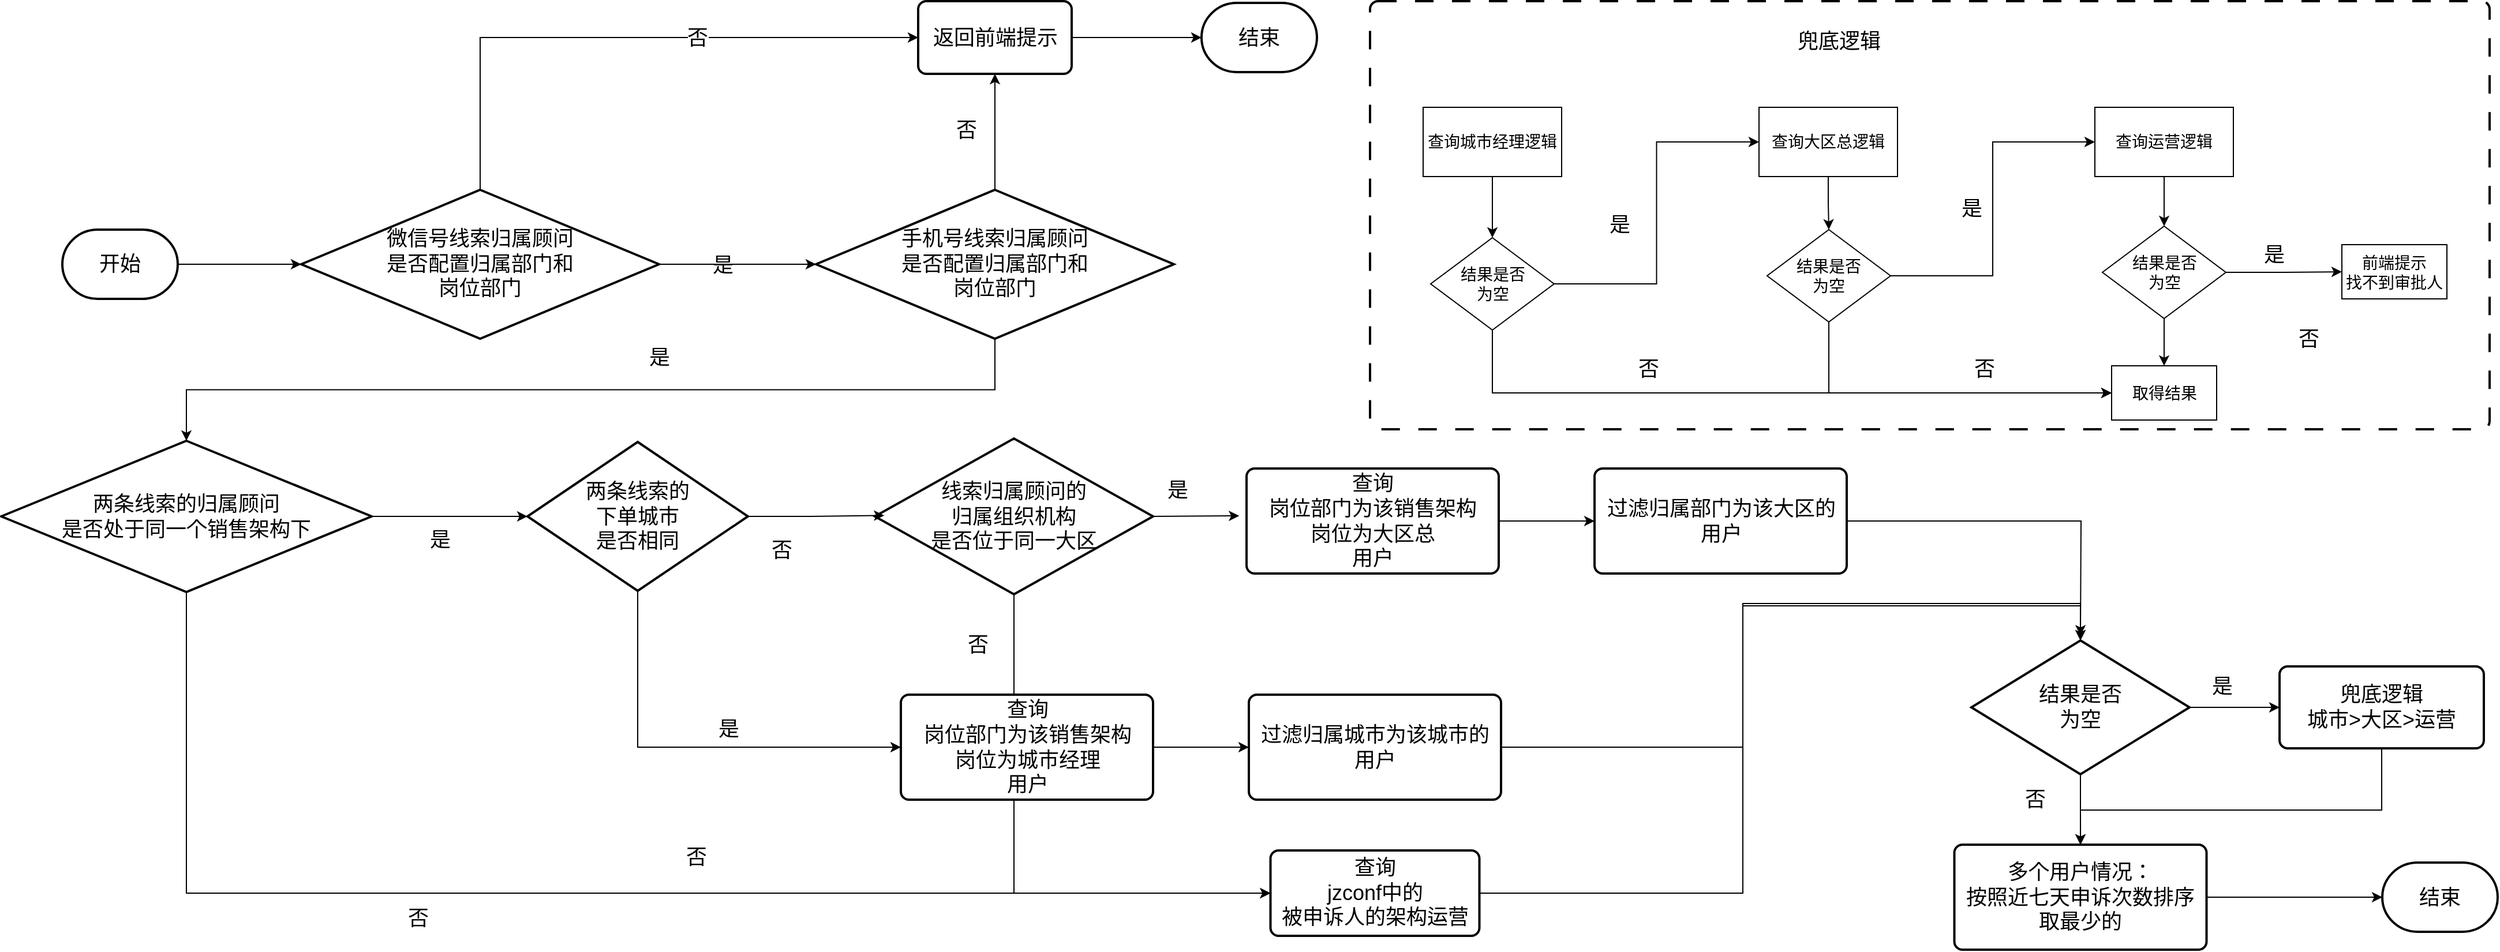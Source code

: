 <mxfile version="23.0.2" type="github">
  <diagram name="第 1 页" id="Ma1pfx0zfzfNGR8eNgrs">
    <mxGraphModel dx="1257" dy="669" grid="0" gridSize="10" guides="1" tooltips="1" connect="1" arrows="1" fold="1" page="1" pageScale="1" pageWidth="1100" pageHeight="850" math="0" shadow="0">
      <root>
        <mxCell id="0" />
        <mxCell id="1" parent="0" />
        <mxCell id="Ss3TiGOHijLyCwEhcwg3-46" style="edgeStyle=orthogonalEdgeStyle;rounded=0;orthogonalLoop=1;jettySize=auto;html=1;exitX=0.5;exitY=1;exitDx=0;exitDy=0;exitPerimeter=0;entryX=0;entryY=0.5;entryDx=0;entryDy=0;" edge="1" parent="1" source="Ss3TiGOHijLyCwEhcwg3-24" target="Ss3TiGOHijLyCwEhcwg3-36">
          <mxGeometry relative="1" as="geometry">
            <Array as="points">
              <mxPoint x="918" y="787" />
            </Array>
          </mxGeometry>
        </mxCell>
        <mxCell id="Ss3TiGOHijLyCwEhcwg3-1" value="&lt;font style=&quot;font-size: 18px;&quot;&gt;开始&lt;/font&gt;" style="strokeWidth=2;html=1;shape=mxgraph.flowchart.terminator;whiteSpace=wrap;" vertex="1" parent="1">
          <mxGeometry x="94" y="212" width="100" height="60" as="geometry" />
        </mxCell>
        <mxCell id="Ss3TiGOHijLyCwEhcwg3-9" style="edgeStyle=orthogonalEdgeStyle;rounded=0;orthogonalLoop=1;jettySize=auto;html=1;exitX=0.5;exitY=0;exitDx=0;exitDy=0;exitPerimeter=0;entryX=0;entryY=0.5;entryDx=0;entryDy=0;" edge="1" parent="1" source="Ss3TiGOHijLyCwEhcwg3-2" target="Ss3TiGOHijLyCwEhcwg3-8">
          <mxGeometry relative="1" as="geometry" />
        </mxCell>
        <mxCell id="Ss3TiGOHijLyCwEhcwg3-12" value="&lt;font style=&quot;font-size: 18px;&quot;&gt;是&lt;/font&gt;" style="edgeLabel;html=1;align=center;verticalAlign=middle;resizable=0;points=[];" vertex="1" connectable="0" parent="Ss3TiGOHijLyCwEhcwg3-9">
          <mxGeometry x="0.107" y="-5" relative="1" as="geometry">
            <mxPoint x="59" y="192" as="offset" />
          </mxGeometry>
        </mxCell>
        <mxCell id="Ss3TiGOHijLyCwEhcwg3-2" value="&lt;font style=&quot;font-size: 18px;&quot;&gt;微信号线索归属顾问&lt;br&gt;是否配置归属部门和&lt;br&gt;岗位部门&lt;/font&gt;" style="strokeWidth=2;html=1;shape=mxgraph.flowchart.decision;whiteSpace=wrap;" vertex="1" parent="1">
          <mxGeometry x="301" y="177.5" width="310" height="129" as="geometry" />
        </mxCell>
        <mxCell id="Ss3TiGOHijLyCwEhcwg3-14" style="edgeStyle=orthogonalEdgeStyle;rounded=0;orthogonalLoop=1;jettySize=auto;html=1;exitX=0.5;exitY=0;exitDx=0;exitDy=0;exitPerimeter=0;entryX=0.5;entryY=1;entryDx=0;entryDy=0;" edge="1" parent="1" source="Ss3TiGOHijLyCwEhcwg3-3" target="Ss3TiGOHijLyCwEhcwg3-8">
          <mxGeometry relative="1" as="geometry" />
        </mxCell>
        <mxCell id="Ss3TiGOHijLyCwEhcwg3-15" value="&lt;font style=&quot;font-size: 18px;&quot;&gt;是&lt;/font&gt;" style="edgeLabel;html=1;align=center;verticalAlign=middle;resizable=0;points=[];" vertex="1" connectable="0" parent="Ss3TiGOHijLyCwEhcwg3-14">
          <mxGeometry x="0.144" y="-1" relative="1" as="geometry">
            <mxPoint x="-292" y="203" as="offset" />
          </mxGeometry>
        </mxCell>
        <mxCell id="Ss3TiGOHijLyCwEhcwg3-21" style="edgeStyle=orthogonalEdgeStyle;rounded=0;orthogonalLoop=1;jettySize=auto;html=1;exitX=0.5;exitY=1;exitDx=0;exitDy=0;exitPerimeter=0;" edge="1" parent="1" source="Ss3TiGOHijLyCwEhcwg3-3" target="Ss3TiGOHijLyCwEhcwg3-20">
          <mxGeometry relative="1" as="geometry" />
        </mxCell>
        <mxCell id="Ss3TiGOHijLyCwEhcwg3-3" value="&lt;font style=&quot;font-size: 18px;&quot;&gt;手机号线索归属顾问&lt;br&gt;是否配置归属部门和&lt;br&gt;岗位部门&lt;/font&gt;" style="strokeWidth=2;html=1;shape=mxgraph.flowchart.decision;whiteSpace=wrap;" vertex="1" parent="1">
          <mxGeometry x="747" y="177.5" width="310" height="129" as="geometry" />
        </mxCell>
        <mxCell id="Ss3TiGOHijLyCwEhcwg3-4" style="edgeStyle=orthogonalEdgeStyle;rounded=0;orthogonalLoop=1;jettySize=auto;html=1;exitX=1;exitY=0.5;exitDx=0;exitDy=0;exitPerimeter=0;entryX=0;entryY=0.5;entryDx=0;entryDy=0;entryPerimeter=0;" edge="1" parent="1" source="Ss3TiGOHijLyCwEhcwg3-1" target="Ss3TiGOHijLyCwEhcwg3-2">
          <mxGeometry relative="1" as="geometry" />
        </mxCell>
        <mxCell id="Ss3TiGOHijLyCwEhcwg3-5" style="edgeStyle=orthogonalEdgeStyle;rounded=0;orthogonalLoop=1;jettySize=auto;html=1;exitX=1;exitY=0.5;exitDx=0;exitDy=0;exitPerimeter=0;entryX=0;entryY=0.5;entryDx=0;entryDy=0;entryPerimeter=0;" edge="1" parent="1" source="Ss3TiGOHijLyCwEhcwg3-2" target="Ss3TiGOHijLyCwEhcwg3-3">
          <mxGeometry relative="1" as="geometry" />
        </mxCell>
        <mxCell id="Ss3TiGOHijLyCwEhcwg3-7" value="&lt;span style=&quot;font-size: 18px;&quot;&gt;否&lt;/span&gt;" style="edgeLabel;html=1;align=center;verticalAlign=middle;resizable=0;points=[];" vertex="1" connectable="0" parent="Ss3TiGOHijLyCwEhcwg3-5">
          <mxGeometry x="0.101" y="-2" relative="1" as="geometry">
            <mxPoint x="-42" y="-198" as="offset" />
          </mxGeometry>
        </mxCell>
        <mxCell id="Ss3TiGOHijLyCwEhcwg3-19" style="edgeStyle=orthogonalEdgeStyle;rounded=0;orthogonalLoop=1;jettySize=auto;html=1;exitX=1;exitY=0.5;exitDx=0;exitDy=0;" edge="1" parent="1" source="Ss3TiGOHijLyCwEhcwg3-8" target="Ss3TiGOHijLyCwEhcwg3-18">
          <mxGeometry relative="1" as="geometry" />
        </mxCell>
        <mxCell id="Ss3TiGOHijLyCwEhcwg3-8" value="&lt;font style=&quot;font-size: 18px;&quot;&gt;返回前端提示&lt;/font&gt;" style="rounded=1;whiteSpace=wrap;html=1;absoluteArcSize=1;arcSize=14;strokeWidth=2;" vertex="1" parent="1">
          <mxGeometry x="835.5" y="14" width="133" height="63" as="geometry" />
        </mxCell>
        <mxCell id="Ss3TiGOHijLyCwEhcwg3-17" value="&lt;span style=&quot;font-size: 18px;&quot;&gt;否&lt;/span&gt;" style="edgeLabel;html=1;align=center;verticalAlign=middle;resizable=0;points=[];" vertex="1" connectable="0" parent="1">
          <mxGeometry x="681" y="66" as="geometry">
            <mxPoint x="196" y="60" as="offset" />
          </mxGeometry>
        </mxCell>
        <mxCell id="Ss3TiGOHijLyCwEhcwg3-18" value="&lt;font style=&quot;font-size: 18px;&quot;&gt;结束&lt;/font&gt;" style="strokeWidth=2;html=1;shape=mxgraph.flowchart.terminator;whiteSpace=wrap;" vertex="1" parent="1">
          <mxGeometry x="1081" y="15.5" width="100" height="60" as="geometry" />
        </mxCell>
        <mxCell id="Ss3TiGOHijLyCwEhcwg3-37" style="edgeStyle=orthogonalEdgeStyle;rounded=0;orthogonalLoop=1;jettySize=auto;html=1;exitX=0.5;exitY=1;exitDx=0;exitDy=0;exitPerimeter=0;entryX=0;entryY=0.5;entryDx=0;entryDy=0;" edge="1" parent="1" source="Ss3TiGOHijLyCwEhcwg3-20" target="Ss3TiGOHijLyCwEhcwg3-36">
          <mxGeometry relative="1" as="geometry" />
        </mxCell>
        <mxCell id="Ss3TiGOHijLyCwEhcwg3-20" value="&lt;font style=&quot;font-size: 18px;&quot;&gt;两条线索的归属顾问&lt;br&gt;是否处于同一个销售架构下&lt;/font&gt;" style="strokeWidth=2;html=1;shape=mxgraph.flowchart.decision;whiteSpace=wrap;" vertex="1" parent="1">
          <mxGeometry x="41" y="395" width="321" height="131" as="geometry" />
        </mxCell>
        <mxCell id="Ss3TiGOHijLyCwEhcwg3-40" style="edgeStyle=orthogonalEdgeStyle;rounded=0;orthogonalLoop=1;jettySize=auto;html=1;exitX=0.5;exitY=1;exitDx=0;exitDy=0;exitPerimeter=0;entryX=0;entryY=0.5;entryDx=0;entryDy=0;" edge="1" parent="1" source="Ss3TiGOHijLyCwEhcwg3-22" target="Ss3TiGOHijLyCwEhcwg3-38">
          <mxGeometry relative="1" as="geometry" />
        </mxCell>
        <mxCell id="Ss3TiGOHijLyCwEhcwg3-22" value="&lt;font style=&quot;font-size: 18px;&quot;&gt;两条线索的&lt;br&gt;下单城市&lt;br&gt;是否相同&lt;/font&gt;" style="strokeWidth=2;html=1;shape=mxgraph.flowchart.decision;whiteSpace=wrap;" vertex="1" parent="1">
          <mxGeometry x="497" y="396" width="191" height="129" as="geometry" />
        </mxCell>
        <mxCell id="Ss3TiGOHijLyCwEhcwg3-45" style="edgeStyle=orthogonalEdgeStyle;rounded=0;orthogonalLoop=1;jettySize=auto;html=1;exitX=1;exitY=0.5;exitDx=0;exitDy=0;exitPerimeter=0;" edge="1" parent="1" source="Ss3TiGOHijLyCwEhcwg3-24">
          <mxGeometry relative="1" as="geometry">
            <mxPoint x="1113.667" y="460" as="targetPoint" />
          </mxGeometry>
        </mxCell>
        <mxCell id="Ss3TiGOHijLyCwEhcwg3-24" value="&lt;font style=&quot;font-size: 18px;&quot;&gt;线索归属顾问的&lt;br&gt;归属组织机构&lt;br&gt;是否位于同一大区&lt;/font&gt;" style="strokeWidth=2;html=1;shape=mxgraph.flowchart.decision;whiteSpace=wrap;" vertex="1" parent="1">
          <mxGeometry x="798" y="393" width="241" height="135" as="geometry" />
        </mxCell>
        <mxCell id="Ss3TiGOHijLyCwEhcwg3-25" style="edgeStyle=orthogonalEdgeStyle;rounded=0;orthogonalLoop=1;jettySize=auto;html=1;exitX=1;exitY=0.5;exitDx=0;exitDy=0;exitPerimeter=0;entryX=0;entryY=0.5;entryDx=0;entryDy=0;entryPerimeter=0;" edge="1" parent="1" source="Ss3TiGOHijLyCwEhcwg3-20" target="Ss3TiGOHijLyCwEhcwg3-22">
          <mxGeometry relative="1" as="geometry" />
        </mxCell>
        <mxCell id="Ss3TiGOHijLyCwEhcwg3-27" value="&lt;font style=&quot;font-size: 18px;&quot;&gt;是&lt;/font&gt;" style="edgeLabel;html=1;align=center;verticalAlign=middle;resizable=0;points=[];" vertex="1" connectable="0" parent="Ss3TiGOHijLyCwEhcwg3-25">
          <mxGeometry x="-0.22" relative="1" as="geometry">
            <mxPoint x="6" y="20" as="offset" />
          </mxGeometry>
        </mxCell>
        <mxCell id="Ss3TiGOHijLyCwEhcwg3-26" style="edgeStyle=orthogonalEdgeStyle;rounded=0;orthogonalLoop=1;jettySize=auto;html=1;exitX=1;exitY=0.5;exitDx=0;exitDy=0;exitPerimeter=0;entryX=0.034;entryY=0.494;entryDx=0;entryDy=0;entryPerimeter=0;" edge="1" parent="1" source="Ss3TiGOHijLyCwEhcwg3-22" target="Ss3TiGOHijLyCwEhcwg3-24">
          <mxGeometry relative="1" as="geometry" />
        </mxCell>
        <mxCell id="Ss3TiGOHijLyCwEhcwg3-29" value="&lt;font style=&quot;font-size: 18px;&quot;&gt;否&lt;/font&gt;" style="edgeLabel;html=1;align=center;verticalAlign=middle;resizable=0;points=[];" vertex="1" connectable="0" parent="1">
          <mxGeometry x="717" y="490" as="geometry" />
        </mxCell>
        <mxCell id="Ss3TiGOHijLyCwEhcwg3-30" value="&lt;font style=&quot;font-size: 18px;&quot;&gt;是&lt;/font&gt;" style="edgeLabel;html=1;align=center;verticalAlign=middle;resizable=0;points=[];" vertex="1" connectable="0" parent="1">
          <mxGeometry x="531" y="510" as="geometry">
            <mxPoint x="140" y="135" as="offset" />
          </mxGeometry>
        </mxCell>
        <mxCell id="Ss3TiGOHijLyCwEhcwg3-31" value="&lt;font style=&quot;font-size: 18px;&quot;&gt;否&lt;/font&gt;" style="edgeLabel;html=1;align=center;verticalAlign=middle;resizable=0;points=[];" vertex="1" connectable="0" parent="1">
          <mxGeometry x="529" y="735" as="geometry">
            <mxPoint x="-127" y="74" as="offset" />
          </mxGeometry>
        </mxCell>
        <mxCell id="Ss3TiGOHijLyCwEhcwg3-33" value="&lt;font style=&quot;font-size: 18px;&quot;&gt;否&lt;/font&gt;" style="edgeLabel;html=1;align=center;verticalAlign=middle;resizable=0;points=[];" vertex="1" connectable="0" parent="1">
          <mxGeometry x="887" y="572" as="geometry" />
        </mxCell>
        <mxCell id="Ss3TiGOHijLyCwEhcwg3-34" value="&lt;font style=&quot;font-size: 18px;&quot;&gt;是&lt;/font&gt;" style="edgeLabel;html=1;align=center;verticalAlign=middle;resizable=0;points=[];" vertex="1" connectable="0" parent="1">
          <mxGeometry x="1031" y="587" as="geometry">
            <mxPoint x="29" y="-149" as="offset" />
          </mxGeometry>
        </mxCell>
        <mxCell id="Ss3TiGOHijLyCwEhcwg3-35" value="&lt;font style=&quot;font-size: 18px;&quot;&gt;否&lt;/font&gt;" style="edgeLabel;html=1;align=center;verticalAlign=middle;resizable=0;points=[];" vertex="1" connectable="0" parent="1">
          <mxGeometry x="643" y="756" as="geometry" />
        </mxCell>
        <mxCell id="Ss3TiGOHijLyCwEhcwg3-36" value="&lt;font style=&quot;font-size: 18px;&quot;&gt;查询&lt;br&gt;jzconf中的&lt;br&gt;被申诉人的架构运营&lt;br&gt;&lt;/font&gt;" style="rounded=1;whiteSpace=wrap;html=1;absoluteArcSize=1;arcSize=14;strokeWidth=2;" vertex="1" parent="1">
          <mxGeometry x="1140.75" y="750" width="181" height="74" as="geometry" />
        </mxCell>
        <mxCell id="Ss3TiGOHijLyCwEhcwg3-41" style="edgeStyle=orthogonalEdgeStyle;rounded=0;orthogonalLoop=1;jettySize=auto;html=1;exitX=1;exitY=0.5;exitDx=0;exitDy=0;" edge="1" parent="1" source="Ss3TiGOHijLyCwEhcwg3-38" target="Ss3TiGOHijLyCwEhcwg3-39">
          <mxGeometry relative="1" as="geometry" />
        </mxCell>
        <mxCell id="Ss3TiGOHijLyCwEhcwg3-38" value="&lt;font style=&quot;font-size: 18px;&quot;&gt;查询&lt;br&gt;岗位部门为该销售架构&lt;br&gt;岗位为城市经理&lt;br&gt;用户&lt;br&gt;&lt;/font&gt;" style="rounded=1;whiteSpace=wrap;html=1;absoluteArcSize=1;arcSize=14;strokeWidth=2;" vertex="1" parent="1">
          <mxGeometry x="820.5" y="615" width="218.5" height="91" as="geometry" />
        </mxCell>
        <mxCell id="Ss3TiGOHijLyCwEhcwg3-39" value="&lt;font style=&quot;font-size: 18px;&quot;&gt;过滤归属城市为该城市的&lt;br&gt;用户&lt;br&gt;&lt;/font&gt;" style="rounded=1;whiteSpace=wrap;html=1;absoluteArcSize=1;arcSize=14;strokeWidth=2;" vertex="1" parent="1">
          <mxGeometry x="1122" y="615" width="218.5" height="91" as="geometry" />
        </mxCell>
        <mxCell id="Ss3TiGOHijLyCwEhcwg3-42" style="edgeStyle=orthogonalEdgeStyle;rounded=0;orthogonalLoop=1;jettySize=auto;html=1;exitX=1;exitY=0.5;exitDx=0;exitDy=0;" edge="1" parent="1" source="Ss3TiGOHijLyCwEhcwg3-43" target="Ss3TiGOHijLyCwEhcwg3-44">
          <mxGeometry relative="1" as="geometry" />
        </mxCell>
        <mxCell id="Ss3TiGOHijLyCwEhcwg3-43" value="&lt;font style=&quot;font-size: 18px;&quot;&gt;查询&lt;br&gt;岗位部门为该销售架构&lt;br&gt;岗位为大区总&lt;br&gt;用户&lt;br&gt;&lt;/font&gt;" style="rounded=1;whiteSpace=wrap;html=1;absoluteArcSize=1;arcSize=14;strokeWidth=2;" vertex="1" parent="1">
          <mxGeometry x="1120" y="419" width="218.5" height="91" as="geometry" />
        </mxCell>
        <mxCell id="Ss3TiGOHijLyCwEhcwg3-49" style="edgeStyle=orthogonalEdgeStyle;rounded=0;orthogonalLoop=1;jettySize=auto;html=1;exitX=1;exitY=0.5;exitDx=0;exitDy=0;" edge="1" parent="1" source="Ss3TiGOHijLyCwEhcwg3-44">
          <mxGeometry relative="1" as="geometry">
            <mxPoint x="1842.5" y="563.75" as="targetPoint" />
          </mxGeometry>
        </mxCell>
        <mxCell id="Ss3TiGOHijLyCwEhcwg3-44" value="&lt;font style=&quot;font-size: 18px;&quot;&gt;过滤归属部门为该大区的&lt;br&gt;用户&lt;br&gt;&lt;/font&gt;" style="rounded=1;whiteSpace=wrap;html=1;absoluteArcSize=1;arcSize=14;strokeWidth=2;" vertex="1" parent="1">
          <mxGeometry x="1421.5" y="419" width="218.5" height="91" as="geometry" />
        </mxCell>
        <mxCell id="Ss3TiGOHijLyCwEhcwg3-52" style="edgeStyle=orthogonalEdgeStyle;rounded=0;orthogonalLoop=1;jettySize=auto;html=1;exitX=0.5;exitY=1;exitDx=0;exitDy=0;exitPerimeter=0;" edge="1" parent="1" source="Ss3TiGOHijLyCwEhcwg3-47" target="Ss3TiGOHijLyCwEhcwg3-51">
          <mxGeometry relative="1" as="geometry" />
        </mxCell>
        <mxCell id="Ss3TiGOHijLyCwEhcwg3-58" style="edgeStyle=orthogonalEdgeStyle;rounded=0;orthogonalLoop=1;jettySize=auto;html=1;exitX=1;exitY=0.5;exitDx=0;exitDy=0;exitPerimeter=0;" edge="1" parent="1" source="Ss3TiGOHijLyCwEhcwg3-47" target="Ss3TiGOHijLyCwEhcwg3-57">
          <mxGeometry relative="1" as="geometry" />
        </mxCell>
        <mxCell id="Ss3TiGOHijLyCwEhcwg3-47" value="&lt;font style=&quot;font-size: 18px;&quot;&gt;结果是否&lt;br&gt;为空&lt;/font&gt;" style="strokeWidth=2;html=1;shape=mxgraph.flowchart.decision;whiteSpace=wrap;" vertex="1" parent="1">
          <mxGeometry x="1748" y="568" width="189" height="116" as="geometry" />
        </mxCell>
        <mxCell id="Ss3TiGOHijLyCwEhcwg3-48" style="edgeStyle=orthogonalEdgeStyle;rounded=0;orthogonalLoop=1;jettySize=auto;html=1;exitX=1;exitY=0.5;exitDx=0;exitDy=0;entryX=0.5;entryY=0;entryDx=0;entryDy=0;entryPerimeter=0;" edge="1" parent="1" source="Ss3TiGOHijLyCwEhcwg3-39" target="Ss3TiGOHijLyCwEhcwg3-47">
          <mxGeometry relative="1" as="geometry">
            <Array as="points">
              <mxPoint x="1550" y="661" />
              <mxPoint x="1550" y="538" />
              <mxPoint x="1843" y="538" />
            </Array>
          </mxGeometry>
        </mxCell>
        <mxCell id="Ss3TiGOHijLyCwEhcwg3-50" style="edgeStyle=orthogonalEdgeStyle;rounded=0;orthogonalLoop=1;jettySize=auto;html=1;exitX=1;exitY=0.5;exitDx=0;exitDy=0;entryX=0.5;entryY=0;entryDx=0;entryDy=0;entryPerimeter=0;" edge="1" parent="1" source="Ss3TiGOHijLyCwEhcwg3-36" target="Ss3TiGOHijLyCwEhcwg3-47">
          <mxGeometry relative="1" as="geometry">
            <Array as="points">
              <mxPoint x="1550" y="787" />
              <mxPoint x="1550" y="536" />
              <mxPoint x="1843" y="536" />
            </Array>
          </mxGeometry>
        </mxCell>
        <mxCell id="Ss3TiGOHijLyCwEhcwg3-56" style="edgeStyle=orthogonalEdgeStyle;rounded=0;orthogonalLoop=1;jettySize=auto;html=1;exitX=1;exitY=0.5;exitDx=0;exitDy=0;" edge="1" parent="1" source="Ss3TiGOHijLyCwEhcwg3-51" target="Ss3TiGOHijLyCwEhcwg3-55">
          <mxGeometry relative="1" as="geometry" />
        </mxCell>
        <mxCell id="Ss3TiGOHijLyCwEhcwg3-51" value="&lt;font style=&quot;font-size: 18px;&quot;&gt;多个用户情况：&lt;br&gt;按照近七天申诉次数排序&lt;br&gt;取最少的&lt;br&gt;&lt;/font&gt;" style="rounded=1;whiteSpace=wrap;html=1;absoluteArcSize=1;arcSize=14;strokeWidth=2;" vertex="1" parent="1">
          <mxGeometry x="1733.25" y="745" width="218.5" height="91" as="geometry" />
        </mxCell>
        <mxCell id="Ss3TiGOHijLyCwEhcwg3-53" value="&lt;font style=&quot;font-size: 18px;&quot;&gt;否&lt;/font&gt;" style="edgeLabel;html=1;align=center;verticalAlign=middle;resizable=0;points=[];" vertex="1" connectable="0" parent="1">
          <mxGeometry x="897" y="582" as="geometry">
            <mxPoint x="906" y="124" as="offset" />
          </mxGeometry>
        </mxCell>
        <mxCell id="Ss3TiGOHijLyCwEhcwg3-55" value="&lt;font style=&quot;font-size: 18px;&quot;&gt;结束&lt;/font&gt;" style="strokeWidth=2;html=1;shape=mxgraph.flowchart.terminator;whiteSpace=wrap;" vertex="1" parent="1">
          <mxGeometry x="2104" y="760.5" width="100" height="60" as="geometry" />
        </mxCell>
        <mxCell id="Ss3TiGOHijLyCwEhcwg3-59" style="edgeStyle=orthogonalEdgeStyle;rounded=0;orthogonalLoop=1;jettySize=auto;html=1;exitX=0.5;exitY=1;exitDx=0;exitDy=0;entryX=0.5;entryY=0;entryDx=0;entryDy=0;" edge="1" parent="1" source="Ss3TiGOHijLyCwEhcwg3-57" target="Ss3TiGOHijLyCwEhcwg3-51">
          <mxGeometry relative="1" as="geometry">
            <Array as="points">
              <mxPoint x="2104" y="715" />
              <mxPoint x="1842" y="715" />
            </Array>
          </mxGeometry>
        </mxCell>
        <mxCell id="Ss3TiGOHijLyCwEhcwg3-57" value="&lt;font style=&quot;font-size: 18px;&quot;&gt;兜底逻辑&lt;br&gt;城市&amp;gt;大区&amp;gt;运营&lt;br&gt;&lt;/font&gt;" style="rounded=1;whiteSpace=wrap;html=1;absoluteArcSize=1;arcSize=14;strokeWidth=2;" vertex="1" parent="1">
          <mxGeometry x="2015" y="590.5" width="177" height="71" as="geometry" />
        </mxCell>
        <mxCell id="Ss3TiGOHijLyCwEhcwg3-60" value="&lt;font style=&quot;font-size: 18px;&quot;&gt;是&lt;/font&gt;" style="edgeLabel;html=1;align=center;verticalAlign=middle;resizable=0;points=[];" vertex="1" connectable="0" parent="1">
          <mxGeometry x="1825" y="473" as="geometry">
            <mxPoint x="140" y="135" as="offset" />
          </mxGeometry>
        </mxCell>
        <mxCell id="Ss3TiGOHijLyCwEhcwg3-61" value="" style="rounded=1;whiteSpace=wrap;html=1;absoluteArcSize=1;arcSize=14;strokeWidth=2;dashed=1;dashPattern=8 8;" vertex="1" parent="1">
          <mxGeometry x="1227" y="14" width="970" height="371" as="geometry" />
        </mxCell>
        <mxCell id="Ss3TiGOHijLyCwEhcwg3-62" value="&lt;font style=&quot;font-size: 18px;&quot;&gt;兜底逻辑&lt;/font&gt;" style="text;html=1;strokeColor=none;fillColor=none;align=center;verticalAlign=middle;whiteSpace=wrap;rounded=0;" vertex="1" parent="1">
          <mxGeometry x="1589" y="39" width="89" height="20" as="geometry" />
        </mxCell>
        <mxCell id="Ss3TiGOHijLyCwEhcwg3-77" style="edgeStyle=orthogonalEdgeStyle;rounded=0;orthogonalLoop=1;jettySize=auto;html=1;exitX=0.5;exitY=1;exitDx=0;exitDy=0;entryX=0.5;entryY=0;entryDx=0;entryDy=0;" edge="1" parent="1" source="Ss3TiGOHijLyCwEhcwg3-63" target="Ss3TiGOHijLyCwEhcwg3-72">
          <mxGeometry relative="1" as="geometry" />
        </mxCell>
        <mxCell id="Ss3TiGOHijLyCwEhcwg3-63" value="&lt;font style=&quot;font-size: 14px;&quot;&gt;查询大区总逻辑&lt;/font&gt;" style="rounded=0;whiteSpace=wrap;html=1;" vertex="1" parent="1">
          <mxGeometry x="1564" y="106" width="120" height="60" as="geometry" />
        </mxCell>
        <mxCell id="Ss3TiGOHijLyCwEhcwg3-67" style="edgeStyle=orthogonalEdgeStyle;rounded=0;orthogonalLoop=1;jettySize=auto;html=1;exitX=0.5;exitY=1;exitDx=0;exitDy=0;entryX=0.5;entryY=0;entryDx=0;entryDy=0;" edge="1" parent="1" source="Ss3TiGOHijLyCwEhcwg3-64" target="Ss3TiGOHijLyCwEhcwg3-66">
          <mxGeometry relative="1" as="geometry" />
        </mxCell>
        <mxCell id="Ss3TiGOHijLyCwEhcwg3-64" value="&lt;font style=&quot;font-size: 14px;&quot;&gt;查询城市经理逻辑&lt;/font&gt;" style="rounded=0;whiteSpace=wrap;html=1;" vertex="1" parent="1">
          <mxGeometry x="1273" y="106" width="120" height="60" as="geometry" />
        </mxCell>
        <mxCell id="Ss3TiGOHijLyCwEhcwg3-78" style="edgeStyle=orthogonalEdgeStyle;rounded=0;orthogonalLoop=1;jettySize=auto;html=1;exitX=0.5;exitY=1;exitDx=0;exitDy=0;" edge="1" parent="1" source="Ss3TiGOHijLyCwEhcwg3-65" target="Ss3TiGOHijLyCwEhcwg3-73">
          <mxGeometry relative="1" as="geometry" />
        </mxCell>
        <mxCell id="Ss3TiGOHijLyCwEhcwg3-65" value="&lt;font style=&quot;font-size: 14px;&quot;&gt;查询运营逻辑&lt;/font&gt;" style="rounded=0;whiteSpace=wrap;html=1;" vertex="1" parent="1">
          <mxGeometry x="1855" y="106" width="120" height="60" as="geometry" />
        </mxCell>
        <mxCell id="Ss3TiGOHijLyCwEhcwg3-69" style="edgeStyle=orthogonalEdgeStyle;rounded=0;orthogonalLoop=1;jettySize=auto;html=1;exitX=1;exitY=0.5;exitDx=0;exitDy=0;entryX=0;entryY=0.5;entryDx=0;entryDy=0;" edge="1" parent="1" source="Ss3TiGOHijLyCwEhcwg3-66" target="Ss3TiGOHijLyCwEhcwg3-63">
          <mxGeometry relative="1" as="geometry" />
        </mxCell>
        <mxCell id="Ss3TiGOHijLyCwEhcwg3-71" style="edgeStyle=orthogonalEdgeStyle;rounded=0;orthogonalLoop=1;jettySize=auto;html=1;exitX=0.5;exitY=1;exitDx=0;exitDy=0;entryX=0;entryY=0.5;entryDx=0;entryDy=0;" edge="1" parent="1" source="Ss3TiGOHijLyCwEhcwg3-66" target="Ss3TiGOHijLyCwEhcwg3-70">
          <mxGeometry relative="1" as="geometry" />
        </mxCell>
        <mxCell id="Ss3TiGOHijLyCwEhcwg3-66" value="&lt;font style=&quot;font-size: 14px;&quot;&gt;结果是否&lt;br&gt;为空&lt;/font&gt;" style="rhombus;whiteSpace=wrap;html=1;" vertex="1" parent="1">
          <mxGeometry x="1279.5" y="219" width="107" height="80" as="geometry" />
        </mxCell>
        <mxCell id="Ss3TiGOHijLyCwEhcwg3-70" value="&lt;span style=&quot;font-size: 14px;&quot;&gt;取得结果&lt;/span&gt;" style="rounded=0;whiteSpace=wrap;html=1;" vertex="1" parent="1">
          <mxGeometry x="1869.5" y="330" width="91" height="47" as="geometry" />
        </mxCell>
        <mxCell id="Ss3TiGOHijLyCwEhcwg3-74" style="edgeStyle=orthogonalEdgeStyle;rounded=0;orthogonalLoop=1;jettySize=auto;html=1;exitX=0.5;exitY=1;exitDx=0;exitDy=0;entryX=0;entryY=0.5;entryDx=0;entryDy=0;" edge="1" parent="1" source="Ss3TiGOHijLyCwEhcwg3-72" target="Ss3TiGOHijLyCwEhcwg3-70">
          <mxGeometry relative="1" as="geometry" />
        </mxCell>
        <mxCell id="Ss3TiGOHijLyCwEhcwg3-76" style="edgeStyle=orthogonalEdgeStyle;rounded=0;orthogonalLoop=1;jettySize=auto;html=1;exitX=1;exitY=0.5;exitDx=0;exitDy=0;entryX=0;entryY=0.5;entryDx=0;entryDy=0;" edge="1" parent="1" source="Ss3TiGOHijLyCwEhcwg3-72" target="Ss3TiGOHijLyCwEhcwg3-65">
          <mxGeometry relative="1" as="geometry" />
        </mxCell>
        <mxCell id="Ss3TiGOHijLyCwEhcwg3-72" value="&lt;font style=&quot;font-size: 14px;&quot;&gt;结果是否&lt;br&gt;为空&lt;/font&gt;" style="rhombus;whiteSpace=wrap;html=1;" vertex="1" parent="1">
          <mxGeometry x="1571" y="212" width="107" height="80" as="geometry" />
        </mxCell>
        <mxCell id="Ss3TiGOHijLyCwEhcwg3-79" style="edgeStyle=orthogonalEdgeStyle;rounded=0;orthogonalLoop=1;jettySize=auto;html=1;exitX=0.5;exitY=1;exitDx=0;exitDy=0;entryX=0.5;entryY=0;entryDx=0;entryDy=0;" edge="1" parent="1" source="Ss3TiGOHijLyCwEhcwg3-73" target="Ss3TiGOHijLyCwEhcwg3-70">
          <mxGeometry relative="1" as="geometry" />
        </mxCell>
        <mxCell id="Ss3TiGOHijLyCwEhcwg3-89" style="edgeStyle=orthogonalEdgeStyle;rounded=0;orthogonalLoop=1;jettySize=auto;html=1;exitX=1;exitY=0.5;exitDx=0;exitDy=0;" edge="1" parent="1" source="Ss3TiGOHijLyCwEhcwg3-73" target="Ss3TiGOHijLyCwEhcwg3-88">
          <mxGeometry relative="1" as="geometry" />
        </mxCell>
        <mxCell id="Ss3TiGOHijLyCwEhcwg3-73" value="&lt;font style=&quot;font-size: 14px;&quot;&gt;结果是否&lt;br&gt;为空&lt;/font&gt;" style="rhombus;whiteSpace=wrap;html=1;" vertex="1" parent="1">
          <mxGeometry x="1861.5" y="209" width="107" height="80" as="geometry" />
        </mxCell>
        <mxCell id="Ss3TiGOHijLyCwEhcwg3-80" value="&lt;font style=&quot;font-size: 18px;&quot;&gt;是&lt;/font&gt;" style="edgeLabel;html=1;align=center;verticalAlign=middle;resizable=0;points=[];" vertex="1" connectable="0" parent="1">
          <mxGeometry x="1869.5" y="99" as="geometry">
            <mxPoint x="140" y="135" as="offset" />
          </mxGeometry>
        </mxCell>
        <mxCell id="Ss3TiGOHijLyCwEhcwg3-82" value="&lt;font style=&quot;font-size: 18px;&quot;&gt;否&lt;/font&gt;" style="edgeLabel;html=1;align=center;verticalAlign=middle;resizable=0;points=[];" vertex="1" connectable="0" parent="1">
          <mxGeometry x="1069" y="747" as="geometry">
            <mxPoint x="971" y="-440" as="offset" />
          </mxGeometry>
        </mxCell>
        <mxCell id="Ss3TiGOHijLyCwEhcwg3-83" value="&lt;font style=&quot;font-size: 18px;&quot;&gt;是&lt;/font&gt;" style="edgeLabel;html=1;align=center;verticalAlign=middle;resizable=0;points=[];" vertex="1" connectable="0" parent="1">
          <mxGeometry x="1303" y="73" as="geometry">
            <mxPoint x="140" y="135" as="offset" />
          </mxGeometry>
        </mxCell>
        <mxCell id="Ss3TiGOHijLyCwEhcwg3-84" value="&lt;font style=&quot;font-size: 18px;&quot;&gt;是&lt;/font&gt;" style="edgeLabel;html=1;align=center;verticalAlign=middle;resizable=0;points=[];" vertex="1" connectable="0" parent="1">
          <mxGeometry x="1608" y="59" as="geometry">
            <mxPoint x="140" y="135" as="offset" />
          </mxGeometry>
        </mxCell>
        <mxCell id="Ss3TiGOHijLyCwEhcwg3-86" value="&lt;font style=&quot;font-size: 18px;&quot;&gt;否&lt;/font&gt;" style="edgeLabel;html=1;align=center;verticalAlign=middle;resizable=0;points=[];" vertex="1" connectable="0" parent="1">
          <mxGeometry x="788" y="773" as="geometry">
            <mxPoint x="971" y="-440" as="offset" />
          </mxGeometry>
        </mxCell>
        <mxCell id="Ss3TiGOHijLyCwEhcwg3-87" value="&lt;font style=&quot;font-size: 18px;&quot;&gt;否&lt;/font&gt;" style="edgeLabel;html=1;align=center;verticalAlign=middle;resizable=0;points=[];" vertex="1" connectable="0" parent="1">
          <mxGeometry x="497" y="773" as="geometry">
            <mxPoint x="971" y="-440" as="offset" />
          </mxGeometry>
        </mxCell>
        <mxCell id="Ss3TiGOHijLyCwEhcwg3-88" value="&lt;span style=&quot;font-size: 14px;&quot;&gt;前端提示&lt;br&gt;找不到审批人&lt;br&gt;&lt;/span&gt;" style="rounded=0;whiteSpace=wrap;html=1;" vertex="1" parent="1">
          <mxGeometry x="2069" y="225" width="91" height="47" as="geometry" />
        </mxCell>
      </root>
    </mxGraphModel>
  </diagram>
</mxfile>
